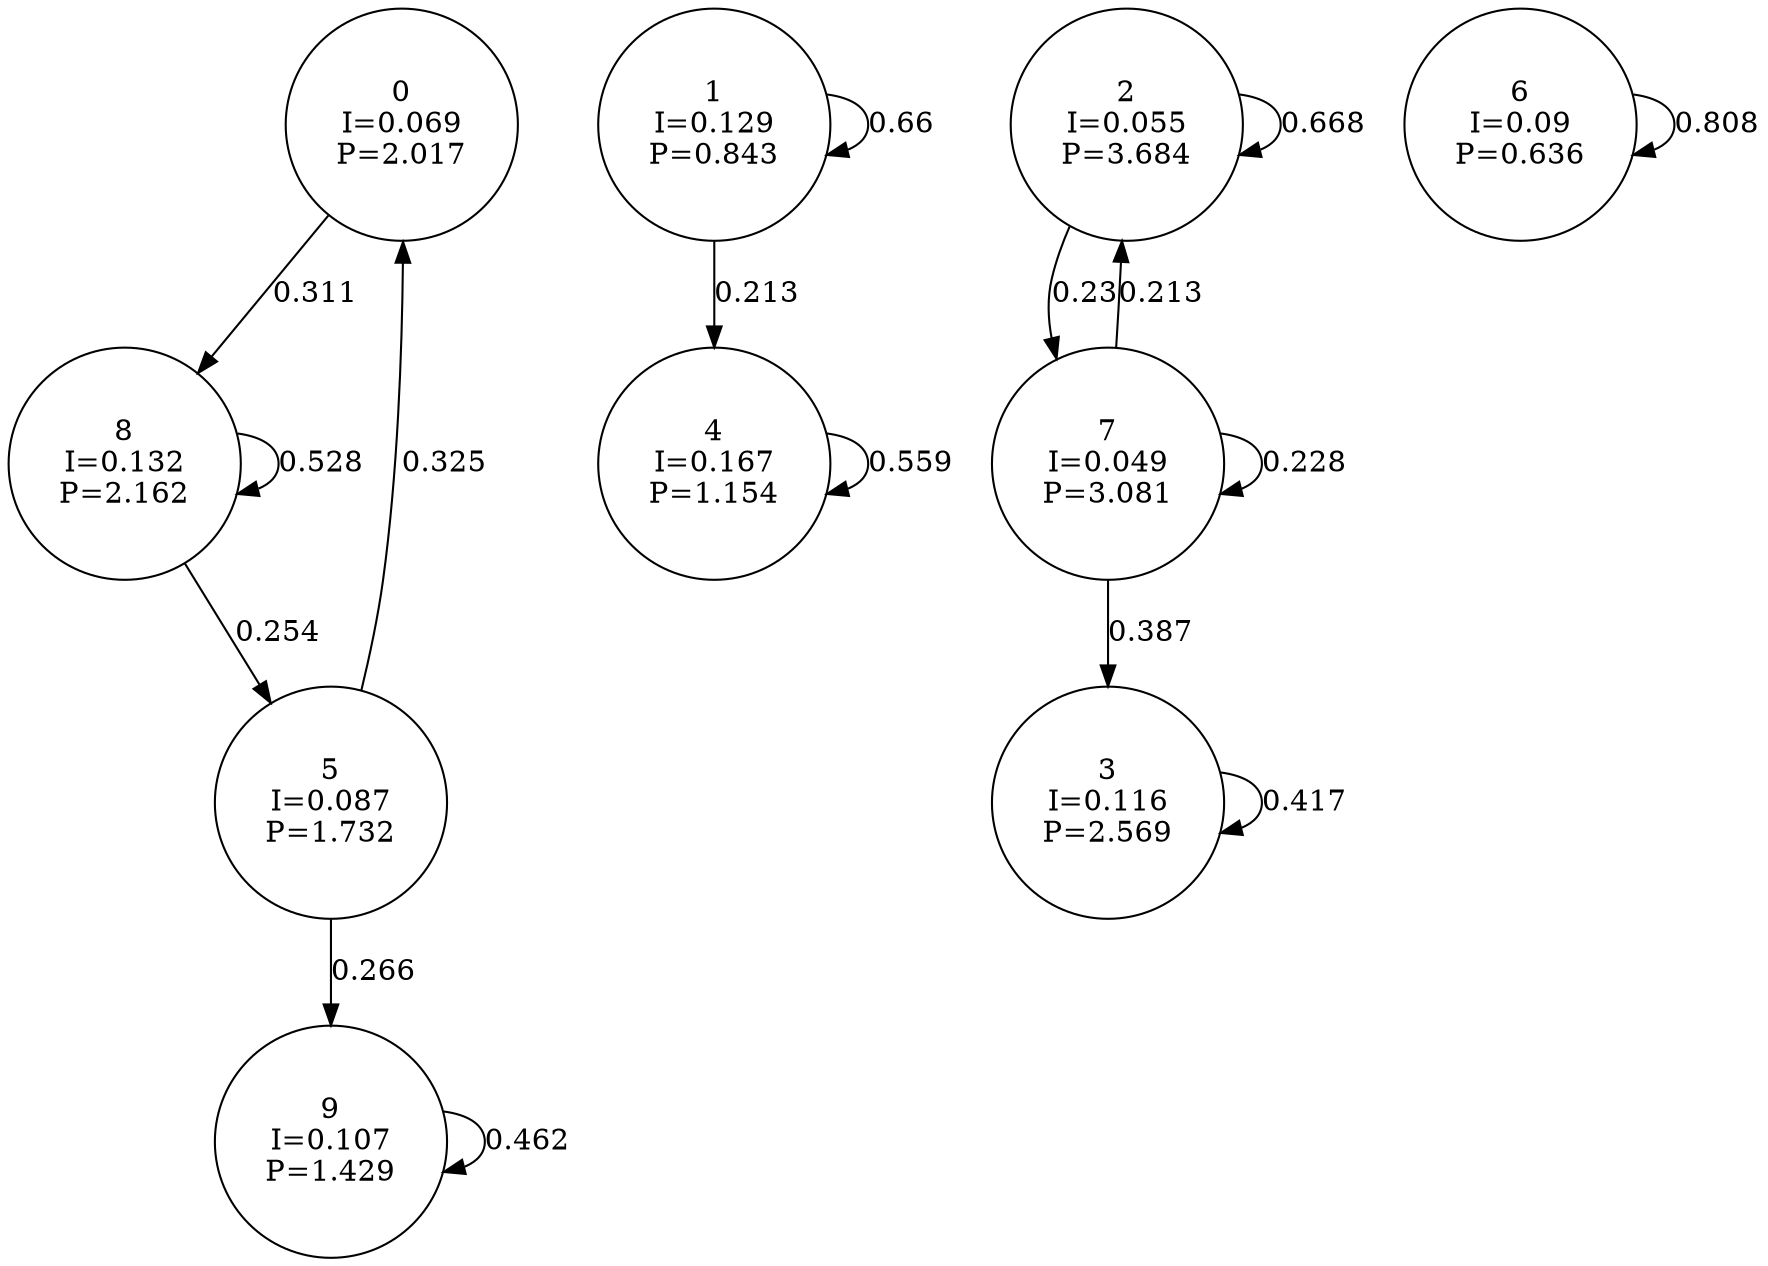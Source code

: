 digraph a {
0 [shape=circle, label="0\nI=0.069\nP=2.017"];
	0 -> 8 [label="0.311"];
1 [shape=circle, label="1\nI=0.129\nP=0.843"];
	1 -> 1 [label="0.66"];
	1 -> 4 [label="0.213"];
2 [shape=circle, label="2\nI=0.055\nP=3.684"];
	2 -> 2 [label="0.668"];
	2 -> 7 [label="0.23"];
3 [shape=circle, label="3\nI=0.116\nP=2.569"];
	3 -> 3 [label="0.417"];
4 [shape=circle, label="4\nI=0.167\nP=1.154"];
	4 -> 4 [label="0.559"];
5 [shape=circle, label="5\nI=0.087\nP=1.732"];
	5 -> 0 [label="0.325"];
	5 -> 9 [label="0.266"];
6 [shape=circle, label="6\nI=0.09\nP=0.636"];
	6 -> 6 [label="0.808"];
7 [shape=circle, label="7\nI=0.049\nP=3.081"];
	7 -> 2 [label="0.213"];
	7 -> 3 [label="0.387"];
	7 -> 7 [label="0.228"];
8 [shape=circle, label="8\nI=0.132\nP=2.162"];
	8 -> 5 [label="0.254"];
	8 -> 8 [label="0.528"];
9 [shape=circle, label="9\nI=0.107\nP=1.429"];
	9 -> 9 [label="0.462"];
}